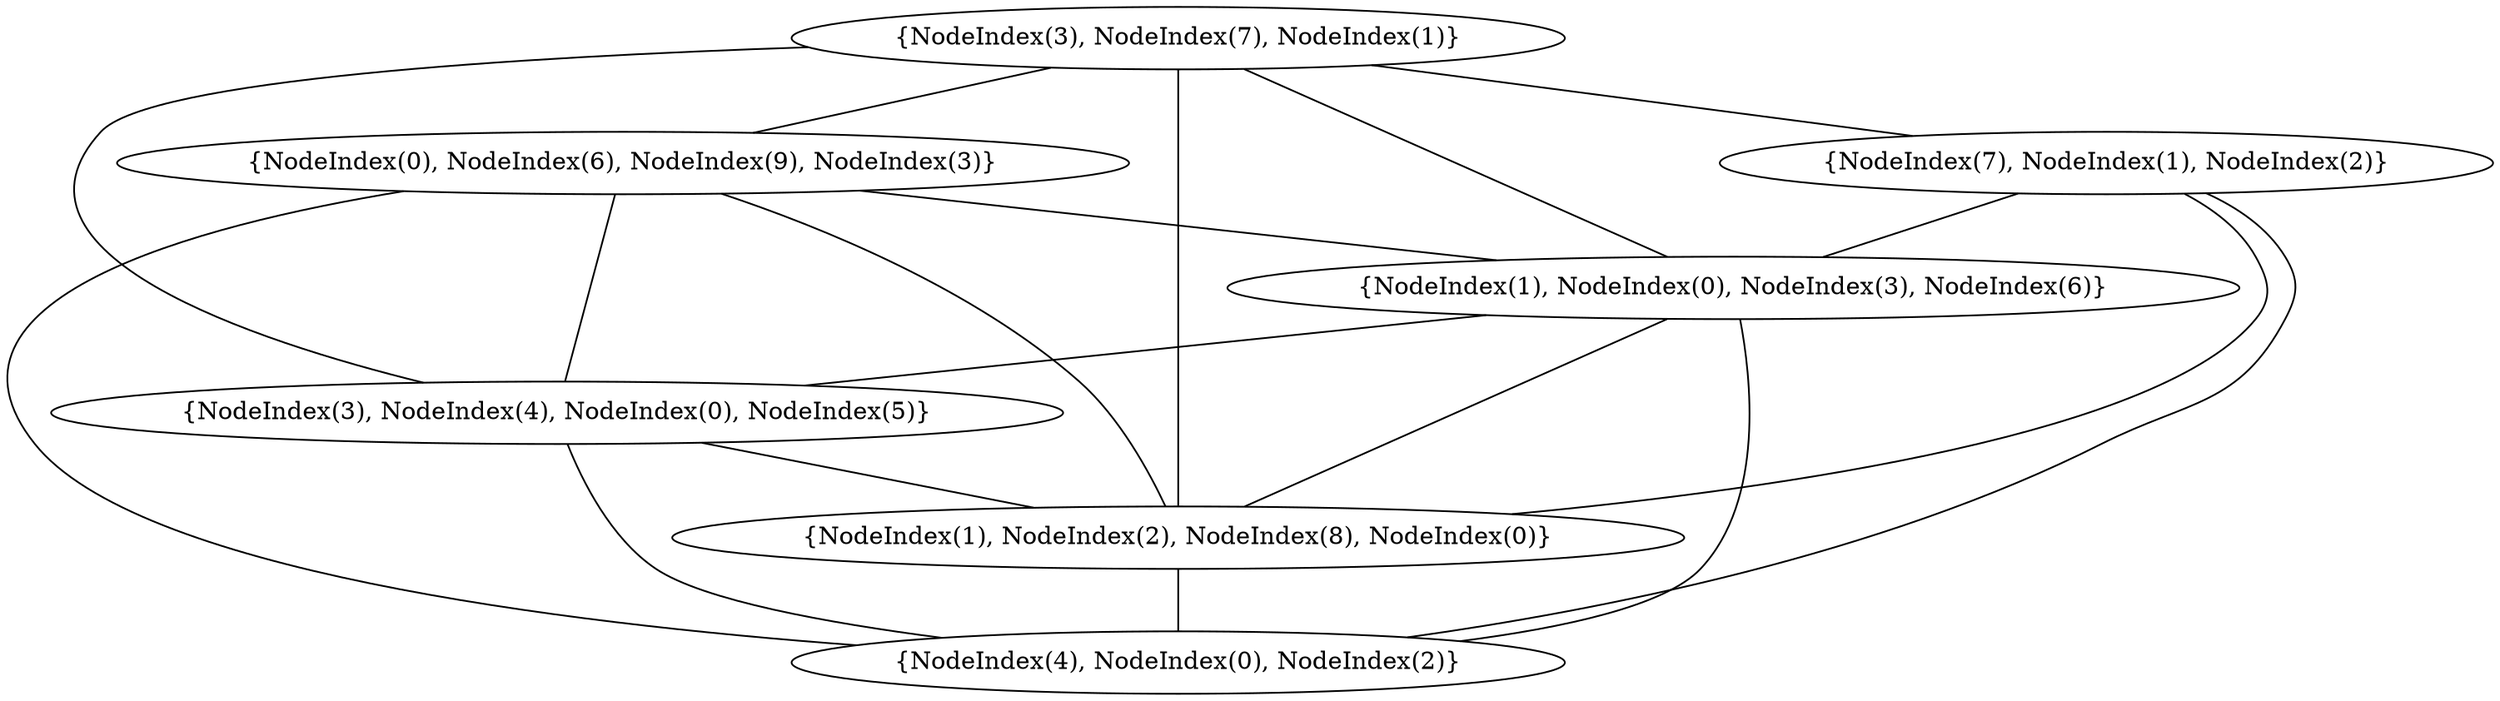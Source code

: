 graph {
    0 [ label = "{NodeIndex(4), NodeIndex(0), NodeIndex(2)}" ]
    1 [ label = "{NodeIndex(1), NodeIndex(2), NodeIndex(8), NodeIndex(0)}" ]
    2 [ label = "{NodeIndex(3), NodeIndex(4), NodeIndex(0), NodeIndex(5)}" ]
    3 [ label = "{NodeIndex(1), NodeIndex(0), NodeIndex(3), NodeIndex(6)}" ]
    4 [ label = "{NodeIndex(0), NodeIndex(6), NodeIndex(9), NodeIndex(3)}" ]
    5 [ label = "{NodeIndex(7), NodeIndex(1), NodeIndex(2)}" ]
    6 [ label = "{NodeIndex(3), NodeIndex(7), NodeIndex(1)}" ]
    1 -- 0 [ ]
    2 -- 0 [ ]
    2 -- 1 [ ]
    3 -- 0 [ ]
    3 -- 1 [ ]
    3 -- 2 [ ]
    4 -- 0 [ ]
    4 -- 1 [ ]
    4 -- 2 [ ]
    4 -- 3 [ ]
    5 -- 0 [ ]
    5 -- 1 [ ]
    5 -- 3 [ ]
    6 -- 1 [ ]
    6 -- 2 [ ]
    6 -- 3 [ ]
    6 -- 4 [ ]
    6 -- 5 [ ]
}
